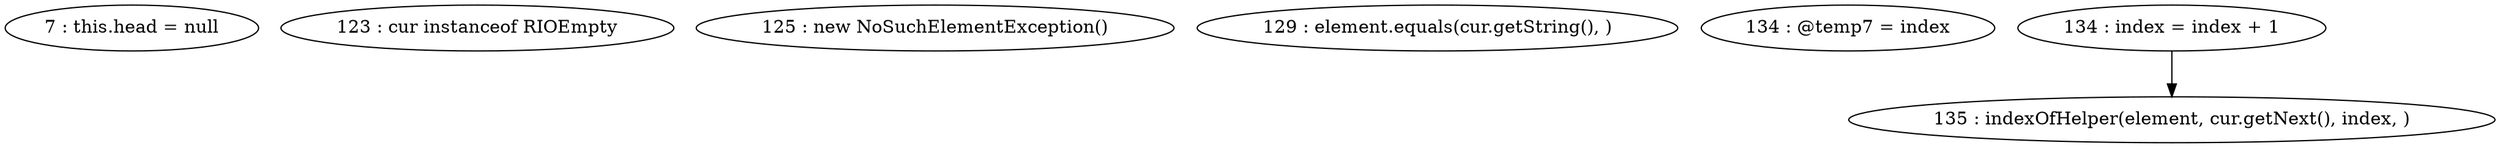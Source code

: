digraph G {
"7 : this.head = null"
"123 : cur instanceof RIOEmpty"
"125 : new NoSuchElementException()"
"129 : element.equals(cur.getString(), )"
"134 : @temp7 = index"
"134 : index = index + 1"
"134 : index = index + 1" -> "135 : indexOfHelper(element, cur.getNext(), index, )"
"135 : indexOfHelper(element, cur.getNext(), index, )"
}